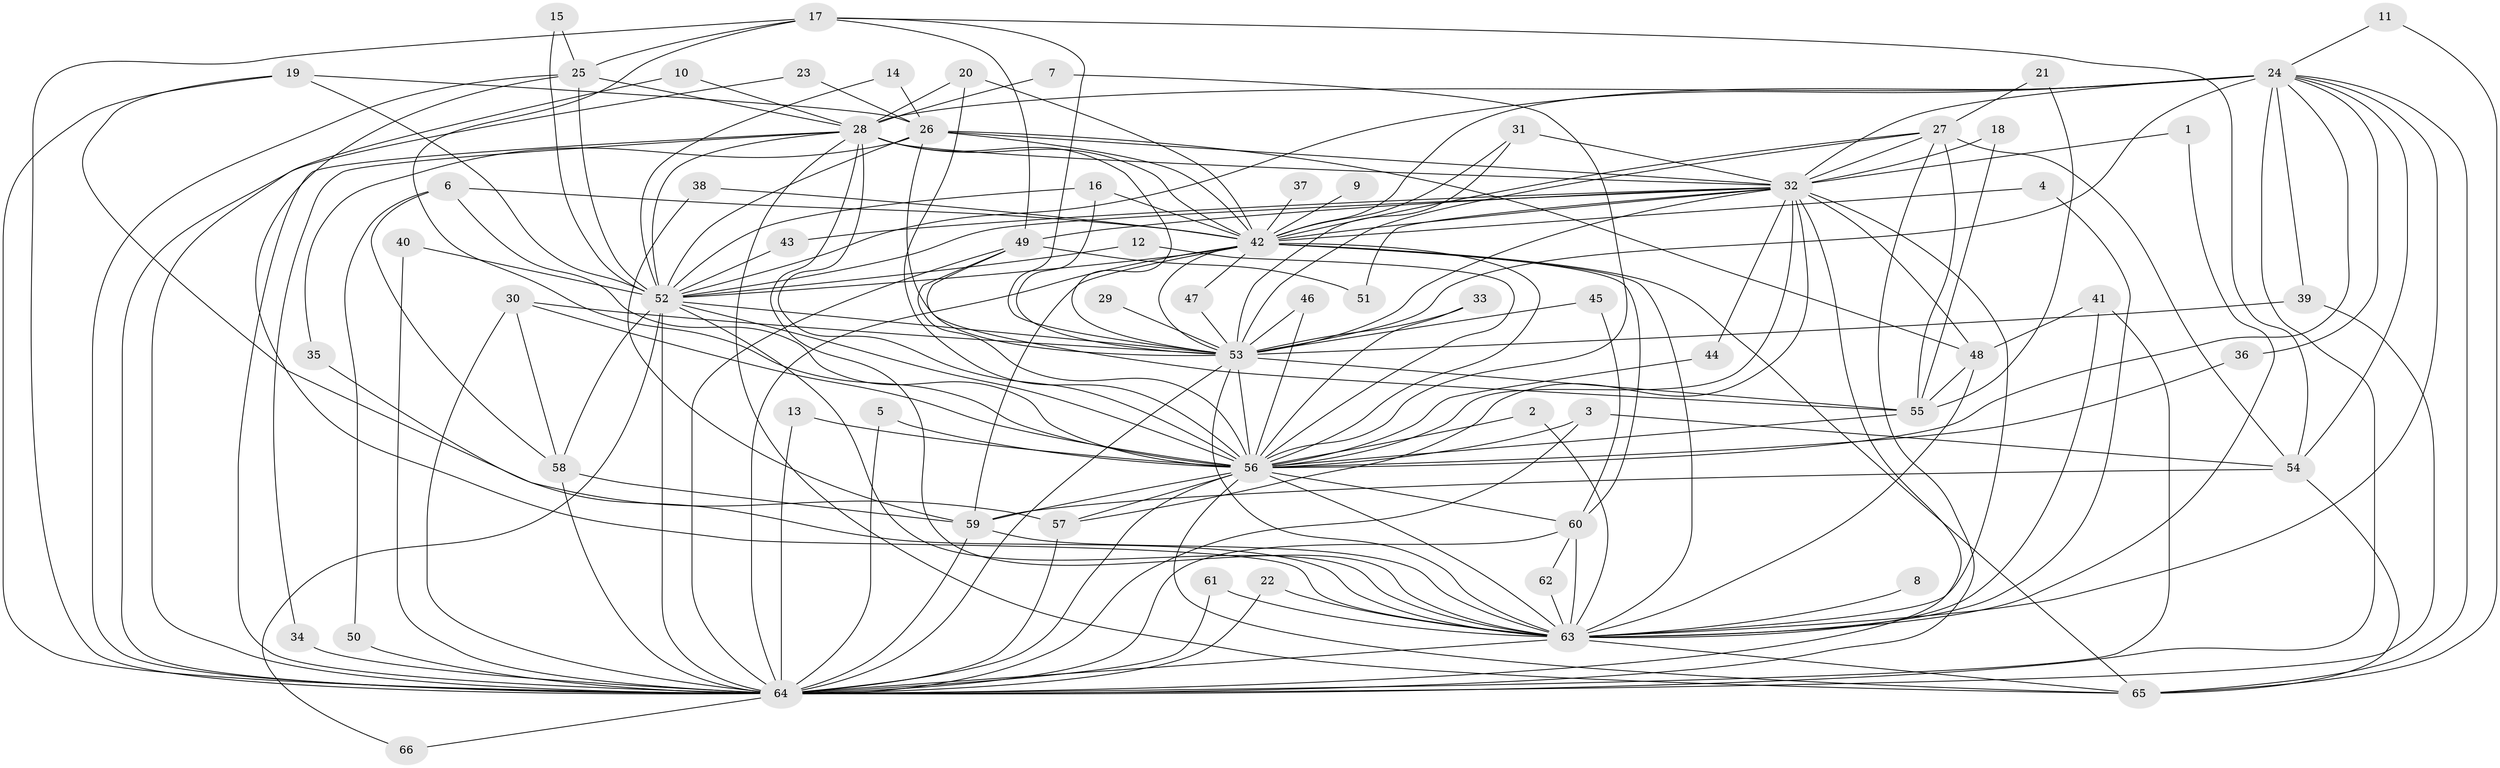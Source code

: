 // original degree distribution, {17: 0.007633587786259542, 26: 0.007633587786259542, 27: 0.015267175572519083, 23: 0.015267175572519083, 21: 0.015267175572519083, 39: 0.007633587786259542, 15: 0.007633587786259542, 7: 0.030534351145038167, 4: 0.0916030534351145, 2: 0.5725190839694656, 6: 0.015267175572519083, 3: 0.17557251908396945, 8: 0.007633587786259542, 5: 0.030534351145038167}
// Generated by graph-tools (version 1.1) at 2025/49/03/09/25 03:49:35]
// undirected, 66 vertices, 183 edges
graph export_dot {
graph [start="1"]
  node [color=gray90,style=filled];
  1;
  2;
  3;
  4;
  5;
  6;
  7;
  8;
  9;
  10;
  11;
  12;
  13;
  14;
  15;
  16;
  17;
  18;
  19;
  20;
  21;
  22;
  23;
  24;
  25;
  26;
  27;
  28;
  29;
  30;
  31;
  32;
  33;
  34;
  35;
  36;
  37;
  38;
  39;
  40;
  41;
  42;
  43;
  44;
  45;
  46;
  47;
  48;
  49;
  50;
  51;
  52;
  53;
  54;
  55;
  56;
  57;
  58;
  59;
  60;
  61;
  62;
  63;
  64;
  65;
  66;
  1 -- 32 [weight=1.0];
  1 -- 63 [weight=1.0];
  2 -- 56 [weight=1.0];
  2 -- 63 [weight=1.0];
  3 -- 54 [weight=1.0];
  3 -- 56 [weight=1.0];
  3 -- 64 [weight=1.0];
  4 -- 42 [weight=1.0];
  4 -- 63 [weight=1.0];
  5 -- 56 [weight=1.0];
  5 -- 64 [weight=1.0];
  6 -- 42 [weight=1.0];
  6 -- 50 [weight=1.0];
  6 -- 56 [weight=1.0];
  6 -- 58 [weight=1.0];
  7 -- 28 [weight=1.0];
  7 -- 56 [weight=1.0];
  8 -- 63 [weight=1.0];
  9 -- 42 [weight=2.0];
  10 -- 28 [weight=1.0];
  10 -- 64 [weight=1.0];
  11 -- 24 [weight=1.0];
  11 -- 65 [weight=1.0];
  12 -- 52 [weight=1.0];
  12 -- 56 [weight=1.0];
  13 -- 56 [weight=1.0];
  13 -- 64 [weight=1.0];
  14 -- 26 [weight=1.0];
  14 -- 52 [weight=1.0];
  15 -- 25 [weight=1.0];
  15 -- 52 [weight=1.0];
  16 -- 42 [weight=1.0];
  16 -- 52 [weight=1.0];
  16 -- 53 [weight=1.0];
  17 -- 25 [weight=1.0];
  17 -- 49 [weight=1.0];
  17 -- 53 [weight=1.0];
  17 -- 54 [weight=1.0];
  17 -- 56 [weight=1.0];
  17 -- 64 [weight=1.0];
  18 -- 32 [weight=1.0];
  18 -- 55 [weight=1.0];
  19 -- 26 [weight=1.0];
  19 -- 52 [weight=1.0];
  19 -- 57 [weight=1.0];
  19 -- 64 [weight=1.0];
  20 -- 28 [weight=1.0];
  20 -- 42 [weight=1.0];
  20 -- 56 [weight=1.0];
  21 -- 27 [weight=1.0];
  21 -- 55 [weight=1.0];
  22 -- 63 [weight=1.0];
  22 -- 64 [weight=1.0];
  23 -- 26 [weight=1.0];
  23 -- 64 [weight=1.0];
  24 -- 28 [weight=1.0];
  24 -- 32 [weight=2.0];
  24 -- 36 [weight=1.0];
  24 -- 39 [weight=1.0];
  24 -- 42 [weight=1.0];
  24 -- 52 [weight=1.0];
  24 -- 53 [weight=2.0];
  24 -- 54 [weight=1.0];
  24 -- 56 [weight=2.0];
  24 -- 63 [weight=1.0];
  24 -- 64 [weight=2.0];
  24 -- 65 [weight=1.0];
  25 -- 28 [weight=1.0];
  25 -- 52 [weight=1.0];
  25 -- 63 [weight=1.0];
  25 -- 64 [weight=1.0];
  26 -- 32 [weight=1.0];
  26 -- 35 [weight=1.0];
  26 -- 42 [weight=2.0];
  26 -- 48 [weight=1.0];
  26 -- 52 [weight=1.0];
  26 -- 53 [weight=1.0];
  27 -- 32 [weight=1.0];
  27 -- 42 [weight=1.0];
  27 -- 53 [weight=1.0];
  27 -- 54 [weight=1.0];
  27 -- 55 [weight=1.0];
  27 -- 64 [weight=1.0];
  28 -- 32 [weight=1.0];
  28 -- 34 [weight=1.0];
  28 -- 42 [weight=1.0];
  28 -- 52 [weight=1.0];
  28 -- 53 [weight=1.0];
  28 -- 56 [weight=2.0];
  28 -- 63 [weight=1.0];
  28 -- 64 [weight=1.0];
  28 -- 65 [weight=1.0];
  29 -- 53 [weight=1.0];
  30 -- 53 [weight=1.0];
  30 -- 56 [weight=1.0];
  30 -- 58 [weight=1.0];
  30 -- 64 [weight=2.0];
  31 -- 32 [weight=1.0];
  31 -- 42 [weight=1.0];
  31 -- 53 [weight=1.0];
  32 -- 42 [weight=1.0];
  32 -- 43 [weight=1.0];
  32 -- 44 [weight=1.0];
  32 -- 48 [weight=1.0];
  32 -- 49 [weight=1.0];
  32 -- 51 [weight=1.0];
  32 -- 52 [weight=1.0];
  32 -- 53 [weight=2.0];
  32 -- 56 [weight=2.0];
  32 -- 57 [weight=1.0];
  32 -- 63 [weight=2.0];
  32 -- 64 [weight=1.0];
  33 -- 53 [weight=1.0];
  33 -- 56 [weight=1.0];
  34 -- 64 [weight=1.0];
  35 -- 63 [weight=1.0];
  36 -- 56 [weight=1.0];
  37 -- 42 [weight=1.0];
  38 -- 42 [weight=1.0];
  38 -- 59 [weight=1.0];
  39 -- 53 [weight=1.0];
  39 -- 64 [weight=1.0];
  40 -- 52 [weight=1.0];
  40 -- 64 [weight=1.0];
  41 -- 48 [weight=1.0];
  41 -- 63 [weight=1.0];
  41 -- 64 [weight=2.0];
  42 -- 47 [weight=1.0];
  42 -- 52 [weight=2.0];
  42 -- 53 [weight=1.0];
  42 -- 56 [weight=2.0];
  42 -- 59 [weight=1.0];
  42 -- 60 [weight=1.0];
  42 -- 63 [weight=2.0];
  42 -- 64 [weight=3.0];
  42 -- 65 [weight=1.0];
  43 -- 52 [weight=1.0];
  44 -- 56 [weight=1.0];
  45 -- 53 [weight=1.0];
  45 -- 60 [weight=1.0];
  46 -- 53 [weight=1.0];
  46 -- 56 [weight=1.0];
  47 -- 53 [weight=1.0];
  48 -- 55 [weight=1.0];
  48 -- 63 [weight=1.0];
  49 -- 51 [weight=1.0];
  49 -- 55 [weight=1.0];
  49 -- 56 [weight=1.0];
  49 -- 64 [weight=1.0];
  50 -- 64 [weight=1.0];
  52 -- 53 [weight=1.0];
  52 -- 56 [weight=3.0];
  52 -- 58 [weight=1.0];
  52 -- 63 [weight=2.0];
  52 -- 64 [weight=1.0];
  52 -- 66 [weight=1.0];
  53 -- 55 [weight=1.0];
  53 -- 56 [weight=3.0];
  53 -- 63 [weight=1.0];
  53 -- 64 [weight=2.0];
  54 -- 59 [weight=1.0];
  54 -- 65 [weight=1.0];
  55 -- 56 [weight=2.0];
  56 -- 57 [weight=1.0];
  56 -- 59 [weight=1.0];
  56 -- 60 [weight=1.0];
  56 -- 63 [weight=2.0];
  56 -- 64 [weight=3.0];
  56 -- 65 [weight=1.0];
  57 -- 64 [weight=1.0];
  58 -- 59 [weight=1.0];
  58 -- 64 [weight=3.0];
  59 -- 63 [weight=1.0];
  59 -- 64 [weight=1.0];
  60 -- 62 [weight=1.0];
  60 -- 63 [weight=1.0];
  60 -- 64 [weight=1.0];
  61 -- 63 [weight=1.0];
  61 -- 64 [weight=1.0];
  62 -- 63 [weight=1.0];
  63 -- 64 [weight=1.0];
  63 -- 65 [weight=1.0];
  64 -- 66 [weight=1.0];
}

